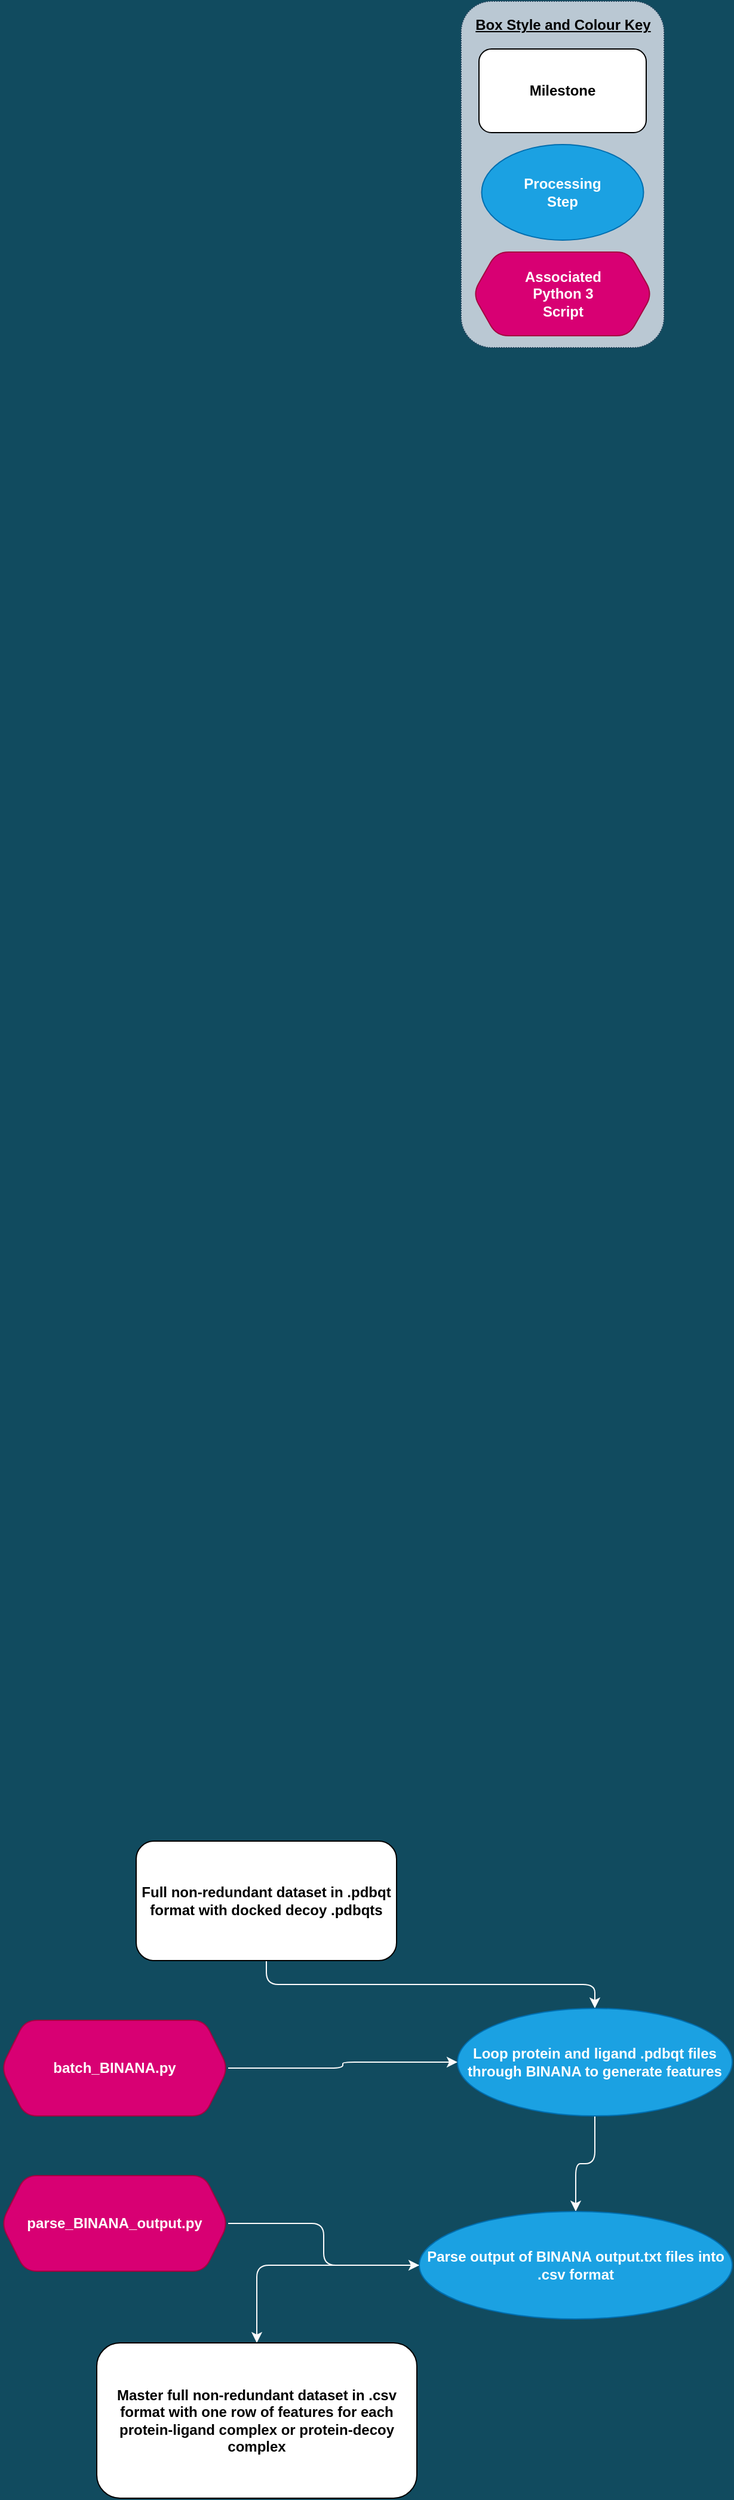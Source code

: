 <mxfile version="14.4.4" type="device"><diagram id="MezgeDCDJQZhVXjwhnEP" name="Page-1"><mxGraphModel dx="1355" dy="799" grid="1" gridSize="10" guides="1" tooltips="1" connect="1" arrows="1" fold="1" page="0" pageScale="1" pageWidth="827" pageHeight="1000" background="#114B5F" math="0" shadow="0"><root><mxCell id="0"/><mxCell id="1" parent="0"/><mxCell id="ap78udexULdiu0JYZYRn-50" value="" style="rounded=1;whiteSpace=wrap;html=1;strokeWidth=1;dashed=1;dashPattern=1 1;fillColor=#bac8d3;strokeColor=#23445d;" parent="1" vertex="1"><mxGeometry x="550" y="30" width="170" height="290" as="geometry"/></mxCell><mxCell id="rKFehKXvPl4MTkT2MU5H-1" style="edgeStyle=orthogonalEdgeStyle;rounded=1;orthogonalLoop=1;jettySize=auto;html=1;entryX=0.5;entryY=0;entryDx=0;entryDy=0;strokeColor=#FCFCFC;" edge="1" parent="1" source="EFMOVaQ2oTUfK1_Tt2sc-27" target="ap78udexULdiu0JYZYRn-12"><mxGeometry relative="1" as="geometry"><Array as="points"><mxPoint x="387" y="1690"/><mxPoint x="662" y="1690"/></Array></mxGeometry></mxCell><mxCell id="EFMOVaQ2oTUfK1_Tt2sc-27" value="Full non-redundant dataset in .pdbqt format with docked decoy .pdbqts" style="rounded=1;whiteSpace=wrap;html=1;sketch=0;fontStyle=1" parent="1" vertex="1"><mxGeometry x="278" y="1570" width="218" height="100" as="geometry"/></mxCell><mxCell id="ap78udexULdiu0JYZYRn-16" value="" style="edgeStyle=orthogonalEdgeStyle;rounded=1;orthogonalLoop=1;jettySize=auto;html=1;strokeColor=#FAFAFA;fontStyle=1" parent="1" source="ap78udexULdiu0JYZYRn-12" target="ap78udexULdiu0JYZYRn-15" edge="1"><mxGeometry relative="1" as="geometry"/></mxCell><mxCell id="ap78udexULdiu0JYZYRn-12" value="Loop protein and ligand .pdbqt files through BINANA to generate features" style="ellipse;whiteSpace=wrap;html=1;rounded=1;sketch=0;fillColor=#1ba1e2;strokeColor=#006EAF;fontColor=#ffffff;fontStyle=1" parent="1" vertex="1"><mxGeometry x="547" y="1710" width="230" height="90" as="geometry"/></mxCell><mxCell id="ap78udexULdiu0JYZYRn-18" value="" style="edgeStyle=orthogonalEdgeStyle;rounded=1;orthogonalLoop=1;jettySize=auto;html=1;strokeColor=#FAFAFA;fontStyle=1" parent="1" source="ap78udexULdiu0JYZYRn-15" target="ap78udexULdiu0JYZYRn-17" edge="1"><mxGeometry relative="1" as="geometry"/></mxCell><mxCell id="ap78udexULdiu0JYZYRn-15" value="Parse output of BINANA output.txt files into .csv format" style="ellipse;whiteSpace=wrap;html=1;rounded=1;sketch=0;fillColor=#1ba1e2;strokeColor=#006EAF;fontColor=#ffffff;fontStyle=1" parent="1" vertex="1"><mxGeometry x="515" y="1880" width="262" height="90" as="geometry"/></mxCell><mxCell id="ap78udexULdiu0JYZYRn-17" value="Master full non-redundant dataset in .csv format with one row of features for each protein-ligand complex or protein-decoy complex" style="whiteSpace=wrap;html=1;rounded=1;sketch=0;fontStyle=1" parent="1" vertex="1"><mxGeometry x="245" y="1990" width="268" height="130" as="geometry"/></mxCell><mxCell id="ap78udexULdiu0JYZYRn-40" style="edgeStyle=orthogonalEdgeStyle;rounded=1;orthogonalLoop=1;jettySize=auto;html=1;entryX=0;entryY=0.5;entryDx=0;entryDy=0;strokeColor=#FAFAFA;" parent="1" source="ap78udexULdiu0JYZYRn-39" target="ap78udexULdiu0JYZYRn-12" edge="1"><mxGeometry relative="1" as="geometry"/></mxCell><mxCell id="ap78udexULdiu0JYZYRn-39" value="batch_BINANA.py" style="shape=hexagon;perimeter=hexagonPerimeter2;whiteSpace=wrap;html=1;fixedSize=1;rounded=1;fontStyle=1;strokeColor=#A50040;fillColor=#d80073;sketch=0;fontColor=#ffffff;" parent="1" vertex="1"><mxGeometry x="165" y="1720" width="190" height="80" as="geometry"/></mxCell><mxCell id="ap78udexULdiu0JYZYRn-42" style="edgeStyle=orthogonalEdgeStyle;rounded=1;orthogonalLoop=1;jettySize=auto;html=1;strokeColor=#FAFAFA;" parent="1" source="ap78udexULdiu0JYZYRn-41" target="ap78udexULdiu0JYZYRn-15" edge="1"><mxGeometry relative="1" as="geometry"/></mxCell><mxCell id="ap78udexULdiu0JYZYRn-41" value="parse_BINANA_output.py" style="shape=hexagon;perimeter=hexagonPerimeter2;whiteSpace=wrap;html=1;fixedSize=1;rounded=1;fontStyle=1;strokeColor=#A50040;fillColor=#d80073;sketch=0;fontColor=#ffffff;" parent="1" vertex="1"><mxGeometry x="165" y="1850" width="190" height="80" as="geometry"/></mxCell><mxCell id="ap78udexULdiu0JYZYRn-44" value="&lt;b&gt;Milestone&lt;/b&gt;" style="rounded=1;whiteSpace=wrap;html=1;perimeterSpacing=5;strokeWidth=1;" parent="1" vertex="1"><mxGeometry x="565" y="70" width="140" height="70" as="geometry"/></mxCell><mxCell id="ap78udexULdiu0JYZYRn-47" value="&lt;div&gt;Processing&lt;/div&gt;&lt;div&gt;Step&lt;br&gt;&lt;/div&gt;" style="ellipse;whiteSpace=wrap;html=1;rounded=0;sketch=0;strokeColor=#006EAF;fillColor=#1ba1e2;fontColor=#ffffff;fontStyle=1" parent="1" vertex="1"><mxGeometry x="567.25" y="150" width="135.5" height="80" as="geometry"/></mxCell><mxCell id="ap78udexULdiu0JYZYRn-48" value="&lt;div&gt;Associated&lt;/div&gt;&lt;div&gt;Python 3 &lt;br&gt;&lt;/div&gt;&lt;div&gt;Script&lt;br&gt;&lt;/div&gt;" style="shape=hexagon;perimeter=hexagonPerimeter2;whiteSpace=wrap;html=1;fixedSize=1;rounded=1;fontStyle=1;strokeColor=#A50040;fillColor=#d80073;sketch=0;fontColor=#ffffff;" parent="1" vertex="1"><mxGeometry x="559.75" y="240" width="150.5" height="70" as="geometry"/></mxCell><mxCell id="ap78udexULdiu0JYZYRn-51" value="Box Style and Colour Key" style="text;html=1;strokeColor=none;fillColor=none;align=center;verticalAlign=middle;whiteSpace=wrap;rounded=0;dashed=1;dashPattern=1 1;fontStyle=5" parent="1" vertex="1"><mxGeometry x="557.63" y="40" width="154.75" height="20" as="geometry"/></mxCell></root></mxGraphModel></diagram></mxfile>